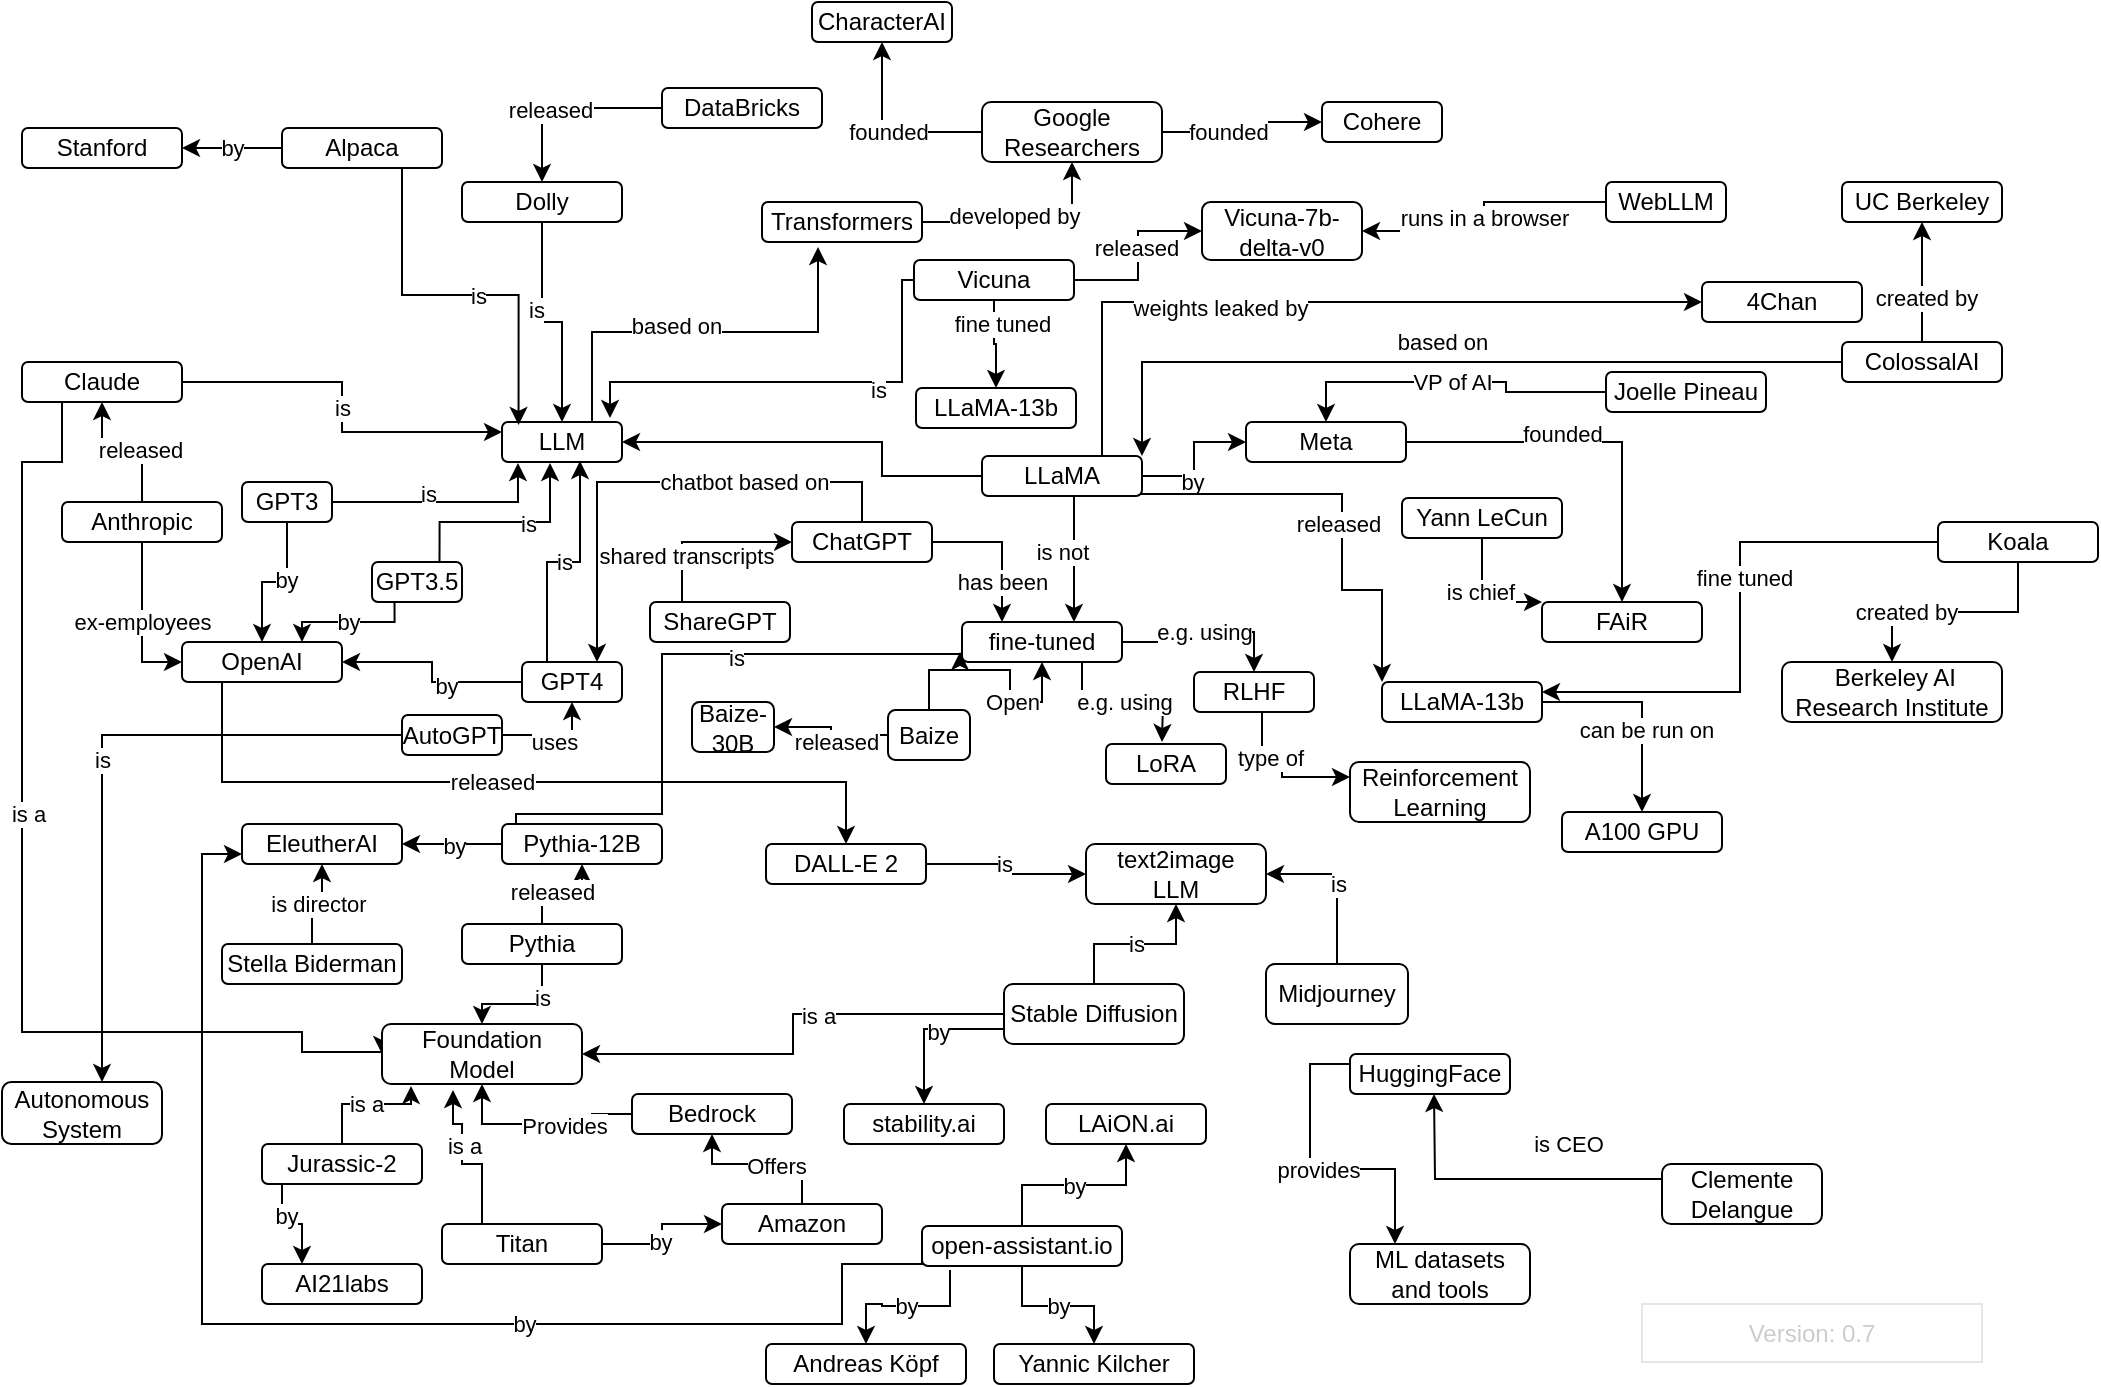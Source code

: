 <mxfile compressed="true" version="21.1.8" type="github"><diagram name="Page-1" id="zYdKh_WhomsrJ0pVKOLc"><mxGraphModel dx="1319" dy="1106" grid="1" gridSize="10" guides="1" tooltips="1" connect="1" arrows="1" fold="1" page="1" pageScale="1" pageWidth="850" pageHeight="1100" math="0" shadow="0"><root><mxCell id="0"/><mxCell id="1" parent="0"/><mxCell id="rc8IcvqTiUcz9mYL3Jec-9" value="" style="edgeStyle=orthogonalEdgeStyle;rounded=0;orthogonalLoop=1;jettySize=auto;html=1;entryX=0.133;entryY=1.025;entryDx=0;entryDy=0;entryPerimeter=0;" parent="1" source="rc8IcvqTiUcz9mYL3Jec-1" target="rc8IcvqTiUcz9mYL3Jec-7" edge="1"><mxGeometry relative="1" as="geometry"/></mxCell><mxCell id="Nf7-oAOZD7IBiFHSosRC-110" value="is" style="edgeLabel;html=1;align=center;verticalAlign=middle;resizable=0;points=[];" parent="rc8IcvqTiUcz9mYL3Jec-9" connectable="0" vertex="1"><mxGeometry x="-0.15" y="4" relative="1" as="geometry"><mxPoint as="offset"/></mxGeometry></mxCell><mxCell id="Nf7-oAOZD7IBiFHSosRC-9" value="" style="edgeStyle=orthogonalEdgeStyle;rounded=0;orthogonalLoop=1;jettySize=auto;html=1;" parent="1" source="rc8IcvqTiUcz9mYL3Jec-1" target="Nf7-oAOZD7IBiFHSosRC-8" edge="1"><mxGeometry relative="1" as="geometry"/></mxCell><mxCell id="Nf7-oAOZD7IBiFHSosRC-112" value="by" style="edgeLabel;html=1;align=center;verticalAlign=middle;resizable=0;points=[];" parent="Nf7-oAOZD7IBiFHSosRC-9" connectable="0" vertex="1"><mxGeometry x="-0.217" y="-1" relative="1" as="geometry"><mxPoint as="offset"/></mxGeometry></mxCell><mxCell id="rc8IcvqTiUcz9mYL3Jec-1" value="GPT3" style="rounded=1;whiteSpace=wrap;html=1;" parent="1" vertex="1"><mxGeometry x="140" y="310" width="45" height="20" as="geometry"/></mxCell><mxCell id="Nf7-oAOZD7IBiFHSosRC-76" style="edgeStyle=orthogonalEdgeStyle;rounded=0;orthogonalLoop=1;jettySize=auto;html=1;exitX=0.75;exitY=0;exitDx=0;exitDy=0;entryX=0.35;entryY=1.125;entryDx=0;entryDy=0;entryPerimeter=0;" parent="1" source="rc8IcvqTiUcz9mYL3Jec-7" target="Nf7-oAOZD7IBiFHSosRC-75" edge="1"><mxGeometry relative="1" as="geometry"/></mxCell><mxCell id="Nf7-oAOZD7IBiFHSosRC-104" value="based on" style="edgeLabel;html=1;align=center;verticalAlign=middle;resizable=0;points=[];" parent="Nf7-oAOZD7IBiFHSosRC-76" connectable="0" vertex="1"><mxGeometry x="-0.137" y="3" relative="1" as="geometry"><mxPoint as="offset"/></mxGeometry></mxCell><mxCell id="rc8IcvqTiUcz9mYL3Jec-7" value="LLM" style="rounded=1;whiteSpace=wrap;html=1;" parent="1" vertex="1"><mxGeometry x="270" y="280" width="60" height="20" as="geometry"/></mxCell><mxCell id="Nf7-oAOZD7IBiFHSosRC-61" value="" style="edgeStyle=orthogonalEdgeStyle;rounded=0;orthogonalLoop=1;jettySize=auto;html=1;" parent="1" source="rc8IcvqTiUcz9mYL3Jec-10" target="rc8IcvqTiUcz9mYL3Jec-7" edge="1"><mxGeometry relative="1" as="geometry"/></mxCell><mxCell id="Nf7-oAOZD7IBiFHSosRC-107" value="is" style="edgeLabel;html=1;align=center;verticalAlign=middle;resizable=0;points=[];" parent="Nf7-oAOZD7IBiFHSosRC-61" connectable="0" vertex="1"><mxGeometry x="-0.2" y="-3" relative="1" as="geometry"><mxPoint as="offset"/></mxGeometry></mxCell><mxCell id="rc8IcvqTiUcz9mYL3Jec-10" value="Dolly" style="rounded=1;whiteSpace=wrap;html=1;" parent="1" vertex="1"><mxGeometry x="250" y="160" width="80" height="20" as="geometry"/></mxCell><mxCell id="Nf7-oAOZD7IBiFHSosRC-60" value="" style="edgeStyle=orthogonalEdgeStyle;rounded=0;orthogonalLoop=1;jettySize=auto;html=1;" parent="1" source="rc8IcvqTiUcz9mYL3Jec-12" target="rc8IcvqTiUcz9mYL3Jec-10" edge="1"><mxGeometry relative="1" as="geometry"/></mxCell><mxCell id="Nf7-oAOZD7IBiFHSosRC-106" value="released" style="edgeLabel;html=1;align=center;verticalAlign=middle;resizable=0;points=[];" parent="Nf7-oAOZD7IBiFHSosRC-60" connectable="0" vertex="1"><mxGeometry x="0.15" y="1" relative="1" as="geometry"><mxPoint as="offset"/></mxGeometry></mxCell><mxCell id="rc8IcvqTiUcz9mYL3Jec-12" value="DataBricks" style="rounded=1;whiteSpace=wrap;html=1;" parent="1" vertex="1"><mxGeometry x="350" y="113" width="80" height="20" as="geometry"/></mxCell><mxCell id="Nf7-oAOZD7IBiFHSosRC-1" value="Stanford" style="rounded=1;whiteSpace=wrap;html=1;" parent="1" vertex="1"><mxGeometry x="30" y="133" width="80" height="20" as="geometry"/></mxCell><mxCell id="Nf7-oAOZD7IBiFHSosRC-69" style="edgeStyle=orthogonalEdgeStyle;rounded=0;orthogonalLoop=1;jettySize=auto;html=1;exitX=0.75;exitY=1;exitDx=0;exitDy=0;" parent="1" source="Nf7-oAOZD7IBiFHSosRC-8" target="Nf7-oAOZD7IBiFHSosRC-10" edge="1"><mxGeometry relative="1" as="geometry"><Array as="points"><mxPoint x="130" y="410"/><mxPoint x="130" y="460"/><mxPoint x="442" y="460"/></Array></mxGeometry></mxCell><mxCell id="Nf7-oAOZD7IBiFHSosRC-115" value="released" style="edgeLabel;html=1;align=center;verticalAlign=middle;resizable=0;points=[];" parent="Nf7-oAOZD7IBiFHSosRC-69" connectable="0" vertex="1"><mxGeometry x="0.04" relative="1" as="geometry"><mxPoint as="offset"/></mxGeometry></mxCell><mxCell id="Nf7-oAOZD7IBiFHSosRC-8" value="OpenAI" style="rounded=1;whiteSpace=wrap;html=1;" parent="1" vertex="1"><mxGeometry x="110" y="390" width="80" height="20" as="geometry"/></mxCell><mxCell id="Nf7-oAOZD7IBiFHSosRC-49" value="" style="edgeStyle=orthogonalEdgeStyle;rounded=0;orthogonalLoop=1;jettySize=auto;html=1;" parent="1" source="Nf7-oAOZD7IBiFHSosRC-10" target="Nf7-oAOZD7IBiFHSosRC-48" edge="1"><mxGeometry relative="1" as="geometry"/></mxCell><mxCell id="Nf7-oAOZD7IBiFHSosRC-116" value="is" style="edgeLabel;html=1;align=center;verticalAlign=middle;resizable=0;points=[];" parent="Nf7-oAOZD7IBiFHSosRC-49" connectable="0" vertex="1"><mxGeometry x="-0.082" relative="1" as="geometry"><mxPoint as="offset"/></mxGeometry></mxCell><mxCell id="Nf7-oAOZD7IBiFHSosRC-10" value="DALL-E 2" style="rounded=1;whiteSpace=wrap;html=1;" parent="1" vertex="1"><mxGeometry x="402" y="491" width="80" height="20" as="geometry"/></mxCell><mxCell id="Nf7-oAOZD7IBiFHSosRC-12" value="EleutherAI" style="rounded=1;whiteSpace=wrap;html=1;" parent="1" vertex="1"><mxGeometry x="140" y="481" width="80" height="20" as="geometry"/></mxCell><mxCell id="Nf7-oAOZD7IBiFHSosRC-14" value="is director" style="edgeStyle=orthogonalEdgeStyle;rounded=0;orthogonalLoop=1;jettySize=auto;html=1;" parent="1" source="Nf7-oAOZD7IBiFHSosRC-13" target="Nf7-oAOZD7IBiFHSosRC-12" edge="1"><mxGeometry relative="1" as="geometry"/></mxCell><mxCell id="Nf7-oAOZD7IBiFHSosRC-13" value="Stella Biderman" style="rounded=1;whiteSpace=wrap;html=1;" parent="1" vertex="1"><mxGeometry x="130" y="541" width="90" height="20" as="geometry"/></mxCell><mxCell id="Nf7-oAOZD7IBiFHSosRC-62" value="" style="edgeStyle=orthogonalEdgeStyle;rounded=0;orthogonalLoop=1;jettySize=auto;html=1;" parent="1" source="Nf7-oAOZD7IBiFHSosRC-16" target="Nf7-oAOZD7IBiFHSosRC-15" edge="1"><mxGeometry relative="1" as="geometry"/></mxCell><mxCell id="Nf7-oAOZD7IBiFHSosRC-114" value="created by" style="edgeLabel;html=1;align=center;verticalAlign=middle;resizable=0;points=[];" parent="Nf7-oAOZD7IBiFHSosRC-62" connectable="0" vertex="1"><mxGeometry x="0.435" relative="1" as="geometry"><mxPoint as="offset"/></mxGeometry></mxCell><mxCell id="Nf7-oAOZD7IBiFHSosRC-15" value="&amp;nbsp;Berkeley AI Research Institute" style="rounded=1;whiteSpace=wrap;html=1;" parent="1" vertex="1"><mxGeometry x="910" y="400" width="110" height="30" as="geometry"/></mxCell><mxCell id="Nf7-oAOZD7IBiFHSosRC-124" style="edgeStyle=orthogonalEdgeStyle;rounded=0;orthogonalLoop=1;jettySize=auto;html=1;entryX=1;entryY=0.25;entryDx=0;entryDy=0;" parent="1" source="Nf7-oAOZD7IBiFHSosRC-16" target="Nf7-oAOZD7IBiFHSosRC-44" edge="1"><mxGeometry relative="1" as="geometry"/></mxCell><mxCell id="Nf7-oAOZD7IBiFHSosRC-125" value="fine tuned" style="edgeLabel;html=1;align=center;verticalAlign=middle;resizable=0;points=[];" parent="Nf7-oAOZD7IBiFHSosRC-124" connectable="0" vertex="1"><mxGeometry x="-0.142" y="2" relative="1" as="geometry"><mxPoint as="offset"/></mxGeometry></mxCell><mxCell id="Nf7-oAOZD7IBiFHSosRC-16" value="Koala" style="rounded=1;whiteSpace=wrap;html=1;" parent="1" vertex="1"><mxGeometry x="988" y="330" width="80" height="20" as="geometry"/></mxCell><mxCell id="Nf7-oAOZD7IBiFHSosRC-68" value="" style="edgeStyle=orthogonalEdgeStyle;rounded=0;orthogonalLoop=1;jettySize=auto;html=1;" parent="1" source="Nf7-oAOZD7IBiFHSosRC-17" target="Nf7-oAOZD7IBiFHSosRC-8" edge="1"><mxGeometry relative="1" as="geometry"/></mxCell><mxCell id="Nf7-oAOZD7IBiFHSosRC-117" value="by" style="edgeLabel;html=1;align=center;verticalAlign=middle;resizable=0;points=[];" parent="Nf7-oAOZD7IBiFHSosRC-68" connectable="0" vertex="1"><mxGeometry x="-0.233" y="2" relative="1" as="geometry"><mxPoint as="offset"/></mxGeometry></mxCell><mxCell id="kC5YvyOTZEcegMEEfZhX-27" value="is" style="edgeStyle=orthogonalEdgeStyle;rounded=0;orthogonalLoop=1;jettySize=auto;html=1;exitX=0.25;exitY=0;exitDx=0;exitDy=0;entryX=0.65;entryY=0.975;entryDx=0;entryDy=0;entryPerimeter=0;" parent="1" source="Nf7-oAOZD7IBiFHSosRC-17" target="rc8IcvqTiUcz9mYL3Jec-7" edge="1"><mxGeometry relative="1" as="geometry"/></mxCell><mxCell id="Nf7-oAOZD7IBiFHSosRC-17" value="GPT4" style="rounded=1;whiteSpace=wrap;html=1;" parent="1" vertex="1"><mxGeometry x="280" y="400" width="50" height="20" as="geometry"/></mxCell><mxCell id="Nf7-oAOZD7IBiFHSosRC-126" value="based on" style="edgeStyle=orthogonalEdgeStyle;rounded=0;orthogonalLoop=1;jettySize=auto;html=1;entryX=1;entryY=0;entryDx=0;entryDy=0;" parent="1" source="Nf7-oAOZD7IBiFHSosRC-20" target="Nf7-oAOZD7IBiFHSosRC-24" edge="1"><mxGeometry x="0.008" y="-10" relative="1" as="geometry"><mxPoint as="offset"/></mxGeometry></mxCell><mxCell id="Nf7-oAOZD7IBiFHSosRC-20" value="ColossalAI" style="rounded=1;whiteSpace=wrap;html=1;" parent="1" vertex="1"><mxGeometry x="940" y="240" width="80" height="20" as="geometry"/></mxCell><mxCell id="Nf7-oAOZD7IBiFHSosRC-59" value="" style="edgeStyle=orthogonalEdgeStyle;rounded=0;orthogonalLoop=1;jettySize=auto;html=1;" parent="1" source="Nf7-oAOZD7IBiFHSosRC-20" target="Nf7-oAOZD7IBiFHSosRC-21" edge="1"><mxGeometry relative="1" as="geometry"/></mxCell><mxCell id="Nf7-oAOZD7IBiFHSosRC-113" value="created by" style="edgeLabel;html=1;align=center;verticalAlign=middle;resizable=0;points=[];" parent="Nf7-oAOZD7IBiFHSosRC-59" connectable="0" vertex="1"><mxGeometry x="-0.262" y="-2" relative="1" as="geometry"><mxPoint as="offset"/></mxGeometry></mxCell><mxCell id="Nf7-oAOZD7IBiFHSosRC-21" value="UC Berkeley" style="rounded=1;whiteSpace=wrap;html=1;" parent="1" vertex="1"><mxGeometry x="940" y="160" width="80" height="20" as="geometry"/></mxCell><mxCell id="Nf7-oAOZD7IBiFHSosRC-26" value="" style="edgeStyle=orthogonalEdgeStyle;rounded=0;orthogonalLoop=1;jettySize=auto;html=1;" parent="1" source="Nf7-oAOZD7IBiFHSosRC-24" target="Nf7-oAOZD7IBiFHSosRC-25" edge="1"><mxGeometry relative="1" as="geometry"/></mxCell><mxCell id="Nf7-oAOZD7IBiFHSosRC-127" value="by" style="edgeLabel;html=1;align=center;verticalAlign=middle;resizable=0;points=[];" parent="Nf7-oAOZD7IBiFHSosRC-26" connectable="0" vertex="1"><mxGeometry x="-0.29" y="-2" relative="1" as="geometry"><mxPoint y="1" as="offset"/></mxGeometry></mxCell><mxCell id="Nf7-oAOZD7IBiFHSosRC-39" value="" style="edgeStyle=orthogonalEdgeStyle;rounded=0;orthogonalLoop=1;jettySize=auto;html=1;" parent="1" edge="1"><mxGeometry relative="1" as="geometry"><Array as="points"><mxPoint x="556" y="360"/><mxPoint x="556" y="360"/></Array><mxPoint x="556" y="317" as="sourcePoint"/><mxPoint x="556" y="380" as="targetPoint"/></mxGeometry></mxCell><mxCell id="Nf7-oAOZD7IBiFHSosRC-129" value="is not" style="edgeLabel;html=1;align=center;verticalAlign=middle;resizable=0;points=[];" parent="Nf7-oAOZD7IBiFHSosRC-39" connectable="0" vertex="1"><mxGeometry x="-0.21" relative="1" as="geometry"><mxPoint x="-6" y="3" as="offset"/></mxGeometry></mxCell><mxCell id="Nf7-oAOZD7IBiFHSosRC-46" style="edgeStyle=orthogonalEdgeStyle;rounded=0;orthogonalLoop=1;jettySize=auto;html=1;exitX=0.925;exitY=0.95;exitDx=0;exitDy=0;entryX=0;entryY=0;entryDx=0;entryDy=0;exitPerimeter=0;" parent="1" source="Nf7-oAOZD7IBiFHSosRC-24" target="Nf7-oAOZD7IBiFHSosRC-44" edge="1"><mxGeometry relative="1" as="geometry"><Array as="points"><mxPoint x="690" y="316"/><mxPoint x="690" y="364"/><mxPoint x="710" y="364"/></Array></mxGeometry></mxCell><mxCell id="Nf7-oAOZD7IBiFHSosRC-155" value="released" style="edgeLabel;html=1;align=center;verticalAlign=middle;resizable=0;points=[];" parent="Nf7-oAOZD7IBiFHSosRC-46" connectable="0" vertex="1"><mxGeometry x="0.059" y="2" relative="1" as="geometry"><mxPoint x="-4" y="4" as="offset"/></mxGeometry></mxCell><mxCell id="Nf7-oAOZD7IBiFHSosRC-54" style="edgeStyle=orthogonalEdgeStyle;rounded=0;orthogonalLoop=1;jettySize=auto;html=1;exitX=0.75;exitY=0;exitDx=0;exitDy=0;entryX=0;entryY=0.5;entryDx=0;entryDy=0;" parent="1" source="Nf7-oAOZD7IBiFHSosRC-24" target="Nf7-oAOZD7IBiFHSosRC-53" edge="1"><mxGeometry relative="1" as="geometry"/></mxCell><mxCell id="Nf7-oAOZD7IBiFHSosRC-121" value="weights leaked by" style="edgeLabel;html=1;align=center;verticalAlign=middle;resizable=0;points=[];" parent="Nf7-oAOZD7IBiFHSosRC-54" connectable="0" vertex="1"><mxGeometry x="-0.28" y="-3" relative="1" as="geometry"><mxPoint as="offset"/></mxGeometry></mxCell><mxCell id="pncwD2yv2-toFsTXnSwA-3" style="edgeStyle=orthogonalEdgeStyle;rounded=0;orthogonalLoop=1;jettySize=auto;html=1;entryX=1;entryY=0.5;entryDx=0;entryDy=0;" parent="1" source="Nf7-oAOZD7IBiFHSosRC-24" target="rc8IcvqTiUcz9mYL3Jec-7" edge="1"><mxGeometry relative="1" as="geometry"><Array as="points"><mxPoint x="460" y="307"/><mxPoint x="460" y="290"/></Array></mxGeometry></mxCell><mxCell id="Nf7-oAOZD7IBiFHSosRC-24" value="LLaMA" style="rounded=1;whiteSpace=wrap;html=1;" parent="1" vertex="1"><mxGeometry x="510" y="297" width="80" height="20" as="geometry"/></mxCell><mxCell id="Nf7-oAOZD7IBiFHSosRC-28" value="VP of AI" style="edgeStyle=orthogonalEdgeStyle;rounded=0;orthogonalLoop=1;jettySize=auto;html=1;" parent="1" source="Nf7-oAOZD7IBiFHSosRC-27" target="Nf7-oAOZD7IBiFHSosRC-25" edge="1"><mxGeometry relative="1" as="geometry"/></mxCell><mxCell id="Nf7-oAOZD7IBiFHSosRC-41" value="" style="edgeStyle=orthogonalEdgeStyle;rounded=0;orthogonalLoop=1;jettySize=auto;html=1;" parent="1" source="Nf7-oAOZD7IBiFHSosRC-25" target="Nf7-oAOZD7IBiFHSosRC-40" edge="1"><mxGeometry relative="1" as="geometry"/></mxCell><mxCell id="Nf7-oAOZD7IBiFHSosRC-132" value="founded" style="edgeLabel;html=1;align=center;verticalAlign=middle;resizable=0;points=[];" parent="Nf7-oAOZD7IBiFHSosRC-41" connectable="0" vertex="1"><mxGeometry x="-0.194" y="3" relative="1" as="geometry"><mxPoint x="2" y="-1" as="offset"/></mxGeometry></mxCell><mxCell id="Nf7-oAOZD7IBiFHSosRC-25" value="Meta" style="rounded=1;whiteSpace=wrap;html=1;" parent="1" vertex="1"><mxGeometry x="642" y="280" width="80" height="20" as="geometry"/></mxCell><mxCell id="Nf7-oAOZD7IBiFHSosRC-27" value="Joelle Pineau" style="rounded=1;whiteSpace=wrap;html=1;" parent="1" vertex="1"><mxGeometry x="822" y="255" width="80" height="20" as="geometry"/></mxCell><mxCell id="Nf7-oAOZD7IBiFHSosRC-67" value="" style="edgeStyle=orthogonalEdgeStyle;rounded=0;orthogonalLoop=1;jettySize=auto;html=1;entryX=0.9;entryY=-0.1;entryDx=0;entryDy=0;entryPerimeter=0;" parent="1" source="Nf7-oAOZD7IBiFHSosRC-30" target="rc8IcvqTiUcz9mYL3Jec-7" edge="1"><mxGeometry relative="1" as="geometry"><Array as="points"><mxPoint x="470" y="209"/><mxPoint x="470" y="260"/><mxPoint x="324" y="260"/></Array></mxGeometry></mxCell><mxCell id="Nf7-oAOZD7IBiFHSosRC-109" value="is" style="edgeLabel;html=1;align=center;verticalAlign=middle;resizable=0;points=[];" parent="Nf7-oAOZD7IBiFHSosRC-67" connectable="0" vertex="1"><mxGeometry x="-0.375" y="4" relative="1" as="geometry"><mxPoint as="offset"/></mxGeometry></mxCell><mxCell id="pncwD2yv2-toFsTXnSwA-5" value="" style="edgeStyle=orthogonalEdgeStyle;rounded=0;orthogonalLoop=1;jettySize=auto;html=1;" parent="1" source="Nf7-oAOZD7IBiFHSosRC-30" target="pncwD2yv2-toFsTXnSwA-4" edge="1"><mxGeometry relative="1" as="geometry"/></mxCell><mxCell id="pncwD2yv2-toFsTXnSwA-6" value="fine tuned" style="edgeLabel;html=1;align=center;verticalAlign=middle;resizable=0;points=[];" parent="pncwD2yv2-toFsTXnSwA-5" vertex="1" connectable="0"><mxGeometry x="-0.467" y="4" relative="1" as="geometry"><mxPoint as="offset"/></mxGeometry></mxCell><mxCell id="Nf7-oAOZD7IBiFHSosRC-30" value="Vicuna" style="rounded=1;whiteSpace=wrap;html=1;" parent="1" vertex="1"><mxGeometry x="476" y="199" width="80" height="20" as="geometry"/></mxCell><mxCell id="kC5YvyOTZEcegMEEfZhX-26" value="e.g. using" style="edgeStyle=orthogonalEdgeStyle;rounded=0;orthogonalLoop=1;jettySize=auto;html=1;entryX=0.5;entryY=0;entryDx=0;entryDy=0;" parent="1" source="Nf7-oAOZD7IBiFHSosRC-38" target="kC5YvyOTZEcegMEEfZhX-8" edge="1"><mxGeometry relative="1" as="geometry"/></mxCell><mxCell id="pncwD2yv2-toFsTXnSwA-40" value="e.g. using" style="edgeStyle=orthogonalEdgeStyle;rounded=0;orthogonalLoop=1;jettySize=auto;html=1;exitX=0.75;exitY=1;exitDx=0;exitDy=0;" parent="1" source="Nf7-oAOZD7IBiFHSosRC-38" edge="1"><mxGeometry relative="1" as="geometry"><mxPoint x="600" y="440" as="targetPoint"/></mxGeometry></mxCell><mxCell id="Nf7-oAOZD7IBiFHSosRC-38" value="fine-tuned" style="rounded=1;whiteSpace=wrap;html=1;" parent="1" vertex="1"><mxGeometry x="500" y="380" width="80" height="20" as="geometry"/></mxCell><mxCell id="Nf7-oAOZD7IBiFHSosRC-43" value="" style="edgeStyle=orthogonalEdgeStyle;rounded=0;orthogonalLoop=1;jettySize=auto;html=1;" parent="1" source="Nf7-oAOZD7IBiFHSosRC-42" target="Nf7-oAOZD7IBiFHSosRC-40" edge="1"><mxGeometry relative="1" as="geometry"><Array as="points"><mxPoint x="760" y="370"/></Array></mxGeometry></mxCell><mxCell id="Nf7-oAOZD7IBiFHSosRC-130" value="is chief" style="edgeLabel;html=1;align=center;verticalAlign=middle;resizable=0;points=[];" parent="Nf7-oAOZD7IBiFHSosRC-43" connectable="0" vertex="1"><mxGeometry x="-0.146" y="-1" relative="1" as="geometry"><mxPoint as="offset"/></mxGeometry></mxCell><mxCell id="Nf7-oAOZD7IBiFHSosRC-40" value="FAiR" style="rounded=1;whiteSpace=wrap;html=1;" parent="1" vertex="1"><mxGeometry x="790" y="370" width="80" height="20" as="geometry"/></mxCell><mxCell id="Nf7-oAOZD7IBiFHSosRC-42" value="Yann LeCun" style="rounded=1;whiteSpace=wrap;html=1;" parent="1" vertex="1"><mxGeometry x="720" y="318" width="80" height="20" as="geometry"/></mxCell><mxCell id="Nf7-oAOZD7IBiFHSosRC-118" style="edgeStyle=orthogonalEdgeStyle;rounded=0;orthogonalLoop=1;jettySize=auto;html=1;" parent="1" source="Nf7-oAOZD7IBiFHSosRC-44" target="Nf7-oAOZD7IBiFHSosRC-47" edge="1"><mxGeometry relative="1" as="geometry"/></mxCell><mxCell id="Nf7-oAOZD7IBiFHSosRC-119" value="can be run on" style="edgeLabel;html=1;align=center;verticalAlign=middle;resizable=0;points=[];" parent="Nf7-oAOZD7IBiFHSosRC-118" connectable="0" vertex="1"><mxGeometry x="0.222" y="2" relative="1" as="geometry"><mxPoint as="offset"/></mxGeometry></mxCell><mxCell id="Nf7-oAOZD7IBiFHSosRC-44" value="LLaMA-13b" style="rounded=1;whiteSpace=wrap;html=1;" parent="1" vertex="1"><mxGeometry x="710" y="410" width="80" height="20" as="geometry"/></mxCell><mxCell id="Nf7-oAOZD7IBiFHSosRC-47" value="A100 GPU" style="rounded=1;whiteSpace=wrap;html=1;" parent="1" vertex="1"><mxGeometry x="800" y="475" width="80" height="20" as="geometry"/></mxCell><mxCell id="Nf7-oAOZD7IBiFHSosRC-52" value="is" style="edgeStyle=orthogonalEdgeStyle;rounded=0;orthogonalLoop=1;jettySize=auto;html=1;" parent="1" source="Nf7-oAOZD7IBiFHSosRC-51" target="Nf7-oAOZD7IBiFHSosRC-48" edge="1"><mxGeometry relative="1" as="geometry"/></mxCell><mxCell id="Nf7-oAOZD7IBiFHSosRC-48" value="text2image&lt;br&gt;LLM" style="rounded=1;whiteSpace=wrap;html=1;" parent="1" vertex="1"><mxGeometry x="562" y="491" width="90" height="30" as="geometry"/></mxCell><mxCell id="VnbCQmwnc8fAFKmrNmWd-25" style="edgeStyle=orthogonalEdgeStyle;rounded=0;orthogonalLoop=1;jettySize=auto;html=1;entryX=1;entryY=0.5;entryDx=0;entryDy=0;" parent="1" source="Nf7-oAOZD7IBiFHSosRC-51" target="VnbCQmwnc8fAFKmrNmWd-8" edge="1"><mxGeometry relative="1" as="geometry"/></mxCell><mxCell id="VnbCQmwnc8fAFKmrNmWd-26" value="is a" style="edgeLabel;html=1;align=center;verticalAlign=middle;resizable=0;points=[];" parent="VnbCQmwnc8fAFKmrNmWd-25" vertex="1" connectable="0"><mxGeometry x="-0.191" y="1" relative="1" as="geometry"><mxPoint as="offset"/></mxGeometry></mxCell><mxCell id="Nf7-oAOZD7IBiFHSosRC-51" value="Stable Diffusion" style="rounded=1;whiteSpace=wrap;html=1;" parent="1" vertex="1"><mxGeometry x="521" y="561" width="90" height="30" as="geometry"/></mxCell><mxCell id="Nf7-oAOZD7IBiFHSosRC-53" value="4Chan" style="rounded=1;whiteSpace=wrap;html=1;" parent="1" vertex="1"><mxGeometry x="870" y="210" width="80" height="20" as="geometry"/></mxCell><mxCell id="Nf7-oAOZD7IBiFHSosRC-73" value="by" style="edgeStyle=orthogonalEdgeStyle;rounded=0;orthogonalLoop=1;jettySize=auto;html=1;" parent="1" source="Nf7-oAOZD7IBiFHSosRC-71" target="Nf7-oAOZD7IBiFHSosRC-1" edge="1"><mxGeometry relative="1" as="geometry"/></mxCell><mxCell id="Nf7-oAOZD7IBiFHSosRC-74" style="edgeStyle=orthogonalEdgeStyle;rounded=0;orthogonalLoop=1;jettySize=auto;html=1;exitX=0.75;exitY=1;exitDx=0;exitDy=0;entryX=0.138;entryY=0.075;entryDx=0;entryDy=0;entryPerimeter=0;" parent="1" source="Nf7-oAOZD7IBiFHSosRC-71" target="rc8IcvqTiUcz9mYL3Jec-7" edge="1"><mxGeometry relative="1" as="geometry"/></mxCell><mxCell id="Nf7-oAOZD7IBiFHSosRC-108" value="is" style="edgeLabel;html=1;align=center;verticalAlign=middle;resizable=0;points=[];" parent="Nf7-oAOZD7IBiFHSosRC-74" connectable="0" vertex="1"><mxGeometry x="0.068" y="1" relative="1" as="geometry"><mxPoint x="1" y="1" as="offset"/></mxGeometry></mxCell><mxCell id="Nf7-oAOZD7IBiFHSosRC-71" value="Alpaca" style="rounded=1;whiteSpace=wrap;html=1;" parent="1" vertex="1"><mxGeometry x="160" y="133" width="80" height="20" as="geometry"/></mxCell><mxCell id="Nf7-oAOZD7IBiFHSosRC-78" style="edgeStyle=orthogonalEdgeStyle;rounded=0;orthogonalLoop=1;jettySize=auto;html=1;" parent="1" source="Nf7-oAOZD7IBiFHSosRC-75" target="Nf7-oAOZD7IBiFHSosRC-77" edge="1"><mxGeometry relative="1" as="geometry"/></mxCell><mxCell id="Nf7-oAOZD7IBiFHSosRC-105" value="developed by" style="edgeLabel;html=1;align=center;verticalAlign=middle;resizable=0;points=[];" parent="Nf7-oAOZD7IBiFHSosRC-78" connectable="0" vertex="1"><mxGeometry x="-0.137" y="3" relative="1" as="geometry"><mxPoint as="offset"/></mxGeometry></mxCell><mxCell id="Nf7-oAOZD7IBiFHSosRC-75" value="Transformers" style="rounded=1;whiteSpace=wrap;html=1;" parent="1" vertex="1"><mxGeometry x="400" y="170" width="80" height="20" as="geometry"/></mxCell><mxCell id="Nf7-oAOZD7IBiFHSosRC-80" value="" style="edgeStyle=orthogonalEdgeStyle;rounded=0;orthogonalLoop=1;jettySize=auto;html=1;" parent="1" source="Nf7-oAOZD7IBiFHSosRC-77" target="Nf7-oAOZD7IBiFHSosRC-79" edge="1"><mxGeometry relative="1" as="geometry"/></mxCell><mxCell id="Nf7-oAOZD7IBiFHSosRC-103" value="founded" style="edgeLabel;html=1;align=center;verticalAlign=middle;resizable=0;points=[];" parent="Nf7-oAOZD7IBiFHSosRC-80" connectable="0" vertex="1"><mxGeometry x="-0.224" relative="1" as="geometry"><mxPoint as="offset"/></mxGeometry></mxCell><mxCell id="Nf7-oAOZD7IBiFHSosRC-82" value="founded" style="edgeStyle=orthogonalEdgeStyle;rounded=0;orthogonalLoop=1;jettySize=auto;html=1;" parent="1" source="Nf7-oAOZD7IBiFHSosRC-77" target="Nf7-oAOZD7IBiFHSosRC-81" edge="1"><mxGeometry relative="1" as="geometry"/></mxCell><mxCell id="Nf7-oAOZD7IBiFHSosRC-77" value="Google&lt;br&gt;Researchers" style="rounded=1;whiteSpace=wrap;html=1;" parent="1" vertex="1"><mxGeometry x="510" y="120" width="90" height="30" as="geometry"/></mxCell><mxCell id="Nf7-oAOZD7IBiFHSosRC-79" value="Cohere" style="rounded=1;whiteSpace=wrap;html=1;" parent="1" vertex="1"><mxGeometry x="680" y="120" width="60" height="20" as="geometry"/></mxCell><mxCell id="Nf7-oAOZD7IBiFHSosRC-81" value="CharacterAI" style="rounded=1;whiteSpace=wrap;html=1;" parent="1" vertex="1"><mxGeometry x="425" y="70" width="70" height="20" as="geometry"/></mxCell><mxCell id="Nf7-oAOZD7IBiFHSosRC-138" value="provides" style="edgeStyle=orthogonalEdgeStyle;rounded=0;orthogonalLoop=1;jettySize=auto;html=1;exitX=0;exitY=0.25;exitDx=0;exitDy=0;entryX=0.25;entryY=0;entryDx=0;entryDy=0;" parent="1" source="Nf7-oAOZD7IBiFHSosRC-83" target="Nf7-oAOZD7IBiFHSosRC-133" edge="1"><mxGeometry relative="1" as="geometry"><mxPoint x="831" y="767" as="targetPoint"/></mxGeometry></mxCell><mxCell id="Nf7-oAOZD7IBiFHSosRC-83" value="HuggingFace" style="rounded=1;whiteSpace=wrap;html=1;" parent="1" vertex="1"><mxGeometry x="694" y="596" width="80" height="20" as="geometry"/></mxCell><mxCell id="Nf7-oAOZD7IBiFHSosRC-86" style="edgeStyle=orthogonalEdgeStyle;rounded=0;orthogonalLoop=1;jettySize=auto;html=1;entryX=0.25;entryY=1;entryDx=0;entryDy=0;exitX=0;exitY=0.25;exitDx=0;exitDy=0;" parent="1" source="Nf7-oAOZD7IBiFHSosRC-84" edge="1"><mxGeometry relative="1" as="geometry"><mxPoint x="733" y="692" as="sourcePoint"/><mxPoint x="736" y="616" as="targetPoint"/></mxGeometry></mxCell><mxCell id="Nf7-oAOZD7IBiFHSosRC-100" value="is CEO" style="edgeLabel;html=1;align=center;verticalAlign=middle;resizable=0;points=[];" parent="Nf7-oAOZD7IBiFHSosRC-86" connectable="0" vertex="1"><mxGeometry x="-0.2" y="1" relative="1" as="geometry"><mxPoint x="15" y="-19" as="offset"/></mxGeometry></mxCell><mxCell id="Nf7-oAOZD7IBiFHSosRC-84" value="Clemente&lt;br&gt;Delangue" style="rounded=1;whiteSpace=wrap;html=1;" parent="1" vertex="1"><mxGeometry x="850" y="651" width="80" height="30" as="geometry"/></mxCell><mxCell id="pncwD2yv2-toFsTXnSwA-20" value="by" style="edgeStyle=orthogonalEdgeStyle;rounded=0;orthogonalLoop=1;jettySize=auto;html=1;" parent="1" source="pncwD2yv2-toFsTXnSwA-19" target="Nf7-oAOZD7IBiFHSosRC-87" edge="1"><mxGeometry relative="1" as="geometry"/></mxCell><mxCell id="Nf7-oAOZD7IBiFHSosRC-87" value="LAiON.ai" style="rounded=1;whiteSpace=wrap;html=1;" parent="1" vertex="1"><mxGeometry x="542" y="621" width="80" height="20" as="geometry"/></mxCell><mxCell id="Nf7-oAOZD7IBiFHSosRC-133" value="ML datasets and tools" style="rounded=1;whiteSpace=wrap;html=1;" parent="1" vertex="1"><mxGeometry x="694" y="691" width="90" height="30" as="geometry"/></mxCell><mxCell id="Nf7-oAOZD7IBiFHSosRC-149" value="" style="edgeStyle=orthogonalEdgeStyle;rounded=0;orthogonalLoop=1;jettySize=auto;html=1;" parent="1" source="Nf7-oAOZD7IBiFHSosRC-145" target="Nf7-oAOZD7IBiFHSosRC-148" edge="1"><mxGeometry relative="1" as="geometry"/></mxCell><mxCell id="Nf7-oAOZD7IBiFHSosRC-150" value="released" style="edgeLabel;html=1;align=center;verticalAlign=middle;resizable=0;points=[];" parent="Nf7-oAOZD7IBiFHSosRC-149" connectable="0" vertex="1"><mxGeometry x="-0.237" y="-1" relative="1" as="geometry"><mxPoint as="offset"/></mxGeometry></mxCell><mxCell id="Nf7-oAOZD7IBiFHSosRC-154" value="ex-employees" style="edgeStyle=orthogonalEdgeStyle;rounded=0;orthogonalLoop=1;jettySize=auto;html=1;entryX=0;entryY=0.5;entryDx=0;entryDy=0;exitX=0.5;exitY=1;exitDx=0;exitDy=0;" parent="1" source="Nf7-oAOZD7IBiFHSosRC-145" target="Nf7-oAOZD7IBiFHSosRC-8" edge="1"><mxGeometry relative="1" as="geometry"><Array as="points"><mxPoint x="90" y="400"/></Array></mxGeometry></mxCell><mxCell id="Nf7-oAOZD7IBiFHSosRC-145" value="Anthropic" style="rounded=1;whiteSpace=wrap;html=1;" parent="1" vertex="1"><mxGeometry x="50" y="320" width="80" height="20" as="geometry"/></mxCell><mxCell id="Nf7-oAOZD7IBiFHSosRC-151" value="is" style="edgeStyle=orthogonalEdgeStyle;rounded=0;orthogonalLoop=1;jettySize=auto;html=1;entryX=0;entryY=0.25;entryDx=0;entryDy=0;" parent="1" source="Nf7-oAOZD7IBiFHSosRC-148" target="rc8IcvqTiUcz9mYL3Jec-7" edge="1"><mxGeometry relative="1" as="geometry"/></mxCell><mxCell id="VnbCQmwnc8fAFKmrNmWd-22" style="edgeStyle=orthogonalEdgeStyle;rounded=0;orthogonalLoop=1;jettySize=auto;html=1;exitX=0.25;exitY=1;exitDx=0;exitDy=0;entryX=0;entryY=0.5;entryDx=0;entryDy=0;" parent="1" source="Nf7-oAOZD7IBiFHSosRC-148" target="VnbCQmwnc8fAFKmrNmWd-8" edge="1"><mxGeometry relative="1" as="geometry"><Array as="points"><mxPoint x="50" y="300"/><mxPoint x="30" y="300"/><mxPoint x="30" y="585"/><mxPoint x="170" y="585"/><mxPoint x="170" y="595"/></Array></mxGeometry></mxCell><mxCell id="VnbCQmwnc8fAFKmrNmWd-23" value="is a" style="edgeLabel;html=1;align=center;verticalAlign=middle;resizable=0;points=[];" parent="VnbCQmwnc8fAFKmrNmWd-22" vertex="1" connectable="0"><mxGeometry x="-0.141" y="3" relative="1" as="geometry"><mxPoint as="offset"/></mxGeometry></mxCell><mxCell id="Nf7-oAOZD7IBiFHSosRC-148" value="Claude" style="rounded=1;whiteSpace=wrap;html=1;" parent="1" vertex="1"><mxGeometry x="30" y="250" width="80" height="20" as="geometry"/></mxCell><mxCell id="1h3RwcM3t6Gh3h66ZXi_-2" value="is" style="edgeStyle=orthogonalEdgeStyle;rounded=0;orthogonalLoop=1;jettySize=auto;html=1;entryX=1;entryY=0.5;entryDx=0;entryDy=0;" parent="1" source="1h3RwcM3t6Gh3h66ZXi_-1" target="Nf7-oAOZD7IBiFHSosRC-48" edge="1"><mxGeometry relative="1" as="geometry"/></mxCell><mxCell id="1h3RwcM3t6Gh3h66ZXi_-1" value="Midjourney" style="rounded=1;whiteSpace=wrap;html=1;" parent="1" vertex="1"><mxGeometry x="652" y="551" width="71" height="30" as="geometry"/></mxCell><mxCell id="kC5YvyOTZEcegMEEfZhX-3" style="edgeStyle=orthogonalEdgeStyle;rounded=0;orthogonalLoop=1;jettySize=auto;html=1;exitX=0.75;exitY=0;exitDx=0;exitDy=0;entryX=0.4;entryY=1.025;entryDx=0;entryDy=0;entryPerimeter=0;" parent="1" source="kC5YvyOTZEcegMEEfZhX-1" target="rc8IcvqTiUcz9mYL3Jec-7" edge="1"><mxGeometry relative="1" as="geometry"><Array as="points"><mxPoint x="239" y="330"/><mxPoint x="294" y="330"/></Array></mxGeometry></mxCell><mxCell id="kC5YvyOTZEcegMEEfZhX-28" value="is" style="edgeLabel;html=1;align=center;verticalAlign=middle;resizable=0;points=[];" parent="kC5YvyOTZEcegMEEfZhX-3" vertex="1" connectable="0"><mxGeometry x="0.226" relative="1" as="geometry"><mxPoint y="1" as="offset"/></mxGeometry></mxCell><mxCell id="kC5YvyOTZEcegMEEfZhX-4" value="by" style="edgeStyle=orthogonalEdgeStyle;rounded=0;orthogonalLoop=1;jettySize=auto;html=1;exitX=0.25;exitY=1;exitDx=0;exitDy=0;entryX=0.75;entryY=0;entryDx=0;entryDy=0;" parent="1" source="kC5YvyOTZEcegMEEfZhX-1" target="Nf7-oAOZD7IBiFHSosRC-8" edge="1"><mxGeometry relative="1" as="geometry"><Array as="points"><mxPoint x="216" y="380"/><mxPoint x="170" y="380"/></Array></mxGeometry></mxCell><mxCell id="kC5YvyOTZEcegMEEfZhX-1" value="GPT3.5" style="rounded=1;whiteSpace=wrap;html=1;" parent="1" vertex="1"><mxGeometry x="205" y="350" width="45" height="20" as="geometry"/></mxCell><mxCell id="kC5YvyOTZEcegMEEfZhX-6" value="chatbot based on" style="edgeStyle=orthogonalEdgeStyle;rounded=0;orthogonalLoop=1;jettySize=auto;html=1;entryX=0.75;entryY=0;entryDx=0;entryDy=0;exitX=0.5;exitY=0;exitDx=0;exitDy=0;" parent="1" source="kC5YvyOTZEcegMEEfZhX-5" target="Nf7-oAOZD7IBiFHSosRC-17" edge="1"><mxGeometry x="-0.347" relative="1" as="geometry"><mxPoint as="offset"/><mxPoint x="415" y="320" as="sourcePoint"/><mxPoint x="317.5" y="380" as="targetPoint"/></mxGeometry></mxCell><mxCell id="kC5YvyOTZEcegMEEfZhX-25" value="has been" style="edgeStyle=orthogonalEdgeStyle;rounded=0;orthogonalLoop=1;jettySize=auto;html=1;entryX=0.25;entryY=0;entryDx=0;entryDy=0;" parent="1" source="kC5YvyOTZEcegMEEfZhX-5" target="Nf7-oAOZD7IBiFHSosRC-38" edge="1"><mxGeometry x="0.467" relative="1" as="geometry"><mxPoint as="offset"/></mxGeometry></mxCell><mxCell id="pncwD2yv2-toFsTXnSwA-17" style="edgeStyle=orthogonalEdgeStyle;rounded=0;orthogonalLoop=1;jettySize=auto;html=1;" parent="1" source="pncwD2yv2-toFsTXnSwA-15" target="kC5YvyOTZEcegMEEfZhX-5" edge="1"><mxGeometry relative="1" as="geometry"><Array as="points"><mxPoint x="360" y="340"/></Array></mxGeometry></mxCell><mxCell id="pncwD2yv2-toFsTXnSwA-18" value="shared transcripts" style="edgeLabel;html=1;align=center;verticalAlign=middle;resizable=0;points=[];" parent="pncwD2yv2-toFsTXnSwA-17" vertex="1" connectable="0"><mxGeometry x="-0.423" y="-2" relative="1" as="geometry"><mxPoint y="1" as="offset"/></mxGeometry></mxCell><mxCell id="kC5YvyOTZEcegMEEfZhX-5" value="ChatGPT" style="rounded=1;whiteSpace=wrap;html=1;" parent="1" vertex="1"><mxGeometry x="415" y="330" width="70" height="20" as="geometry"/></mxCell><mxCell id="kC5YvyOTZEcegMEEfZhX-23" style="edgeStyle=orthogonalEdgeStyle;rounded=0;orthogonalLoop=1;jettySize=auto;html=1;entryX=0;entryY=0.25;entryDx=0;entryDy=0;" parent="1" source="kC5YvyOTZEcegMEEfZhX-8" target="kC5YvyOTZEcegMEEfZhX-20" edge="1"><mxGeometry relative="1" as="geometry"><Array as="points"><mxPoint x="650" y="450"/><mxPoint x="660" y="450"/><mxPoint x="660" y="458"/></Array></mxGeometry></mxCell><mxCell id="kC5YvyOTZEcegMEEfZhX-24" value="type of" style="edgeLabel;html=1;align=center;verticalAlign=middle;resizable=0;points=[];" parent="kC5YvyOTZEcegMEEfZhX-23" vertex="1" connectable="0"><mxGeometry x="-0.248" y="3" relative="1" as="geometry"><mxPoint y="1" as="offset"/></mxGeometry></mxCell><mxCell id="kC5YvyOTZEcegMEEfZhX-8" value="RLHF" style="rounded=1;whiteSpace=wrap;html=1;" parent="1" vertex="1"><mxGeometry x="616" y="405" width="60" height="20" as="geometry"/></mxCell><mxCell id="kC5YvyOTZEcegMEEfZhX-20" value="Reinforcement&lt;br&gt;Learning" style="rounded=1;whiteSpace=wrap;html=1;" parent="1" vertex="1"><mxGeometry x="694" y="450" width="90" height="30" as="geometry"/></mxCell><mxCell id="VnbCQmwnc8fAFKmrNmWd-5" value="" style="edgeStyle=orthogonalEdgeStyle;rounded=0;orthogonalLoop=1;jettySize=auto;html=1;" parent="1" source="VnbCQmwnc8fAFKmrNmWd-2" target="VnbCQmwnc8fAFKmrNmWd-4" edge="1"><mxGeometry relative="1" as="geometry"/></mxCell><mxCell id="VnbCQmwnc8fAFKmrNmWd-6" value="Offers" style="edgeLabel;html=1;align=center;verticalAlign=middle;resizable=0;points=[];" parent="VnbCQmwnc8fAFKmrNmWd-5" vertex="1" connectable="0"><mxGeometry x="-0.175" y="1" relative="1" as="geometry"><mxPoint as="offset"/></mxGeometry></mxCell><mxCell id="VnbCQmwnc8fAFKmrNmWd-2" value="Amazon" style="rounded=1;whiteSpace=wrap;html=1;" parent="1" vertex="1"><mxGeometry x="380" y="671" width="80" height="20" as="geometry"/></mxCell><mxCell id="VnbCQmwnc8fAFKmrNmWd-9" value="" style="edgeStyle=orthogonalEdgeStyle;rounded=0;orthogonalLoop=1;jettySize=auto;html=1;" parent="1" source="VnbCQmwnc8fAFKmrNmWd-4" target="VnbCQmwnc8fAFKmrNmWd-8" edge="1"><mxGeometry relative="1" as="geometry"/></mxCell><mxCell id="VnbCQmwnc8fAFKmrNmWd-10" value="Provides" style="edgeLabel;html=1;align=center;verticalAlign=middle;resizable=0;points=[];" parent="VnbCQmwnc8fAFKmrNmWd-9" vertex="1" connectable="0"><mxGeometry x="-0.211" y="1" relative="1" as="geometry"><mxPoint as="offset"/></mxGeometry></mxCell><mxCell id="VnbCQmwnc8fAFKmrNmWd-4" value="Bedrock" style="rounded=1;whiteSpace=wrap;html=1;" parent="1" vertex="1"><mxGeometry x="335" y="616" width="80" height="20" as="geometry"/></mxCell><mxCell id="VnbCQmwnc8fAFKmrNmWd-13" value="is a" style="edgeStyle=orthogonalEdgeStyle;rounded=0;orthogonalLoop=1;jettySize=auto;html=1;entryX=0.145;entryY=1.033;entryDx=0;entryDy=0;entryPerimeter=0;" parent="1" source="VnbCQmwnc8fAFKmrNmWd-12" target="VnbCQmwnc8fAFKmrNmWd-8" edge="1"><mxGeometry relative="1" as="geometry"/></mxCell><mxCell id="VnbCQmwnc8fAFKmrNmWd-8" value="Foundation&lt;br&gt;Model" style="rounded=1;whiteSpace=wrap;html=1;" parent="1" vertex="1"><mxGeometry x="210" y="581" width="100" height="30" as="geometry"/></mxCell><mxCell id="VnbCQmwnc8fAFKmrNmWd-12" value="Jurassic-2" style="rounded=1;whiteSpace=wrap;html=1;" parent="1" vertex="1"><mxGeometry x="150" y="641" width="80" height="20" as="geometry"/></mxCell><mxCell id="VnbCQmwnc8fAFKmrNmWd-16" value="" style="edgeStyle=orthogonalEdgeStyle;rounded=0;orthogonalLoop=1;jettySize=auto;html=1;exitX=0.25;exitY=1;exitDx=0;exitDy=0;" parent="1" source="VnbCQmwnc8fAFKmrNmWd-12" target="VnbCQmwnc8fAFKmrNmWd-14" edge="1"><mxGeometry relative="1" as="geometry"><mxPoint x="230" y="766" as="sourcePoint"/><Array as="points"><mxPoint x="160" y="681"/><mxPoint x="170" y="681"/></Array></mxGeometry></mxCell><mxCell id="VnbCQmwnc8fAFKmrNmWd-17" value="by" style="edgeLabel;html=1;align=center;verticalAlign=middle;resizable=0;points=[];" parent="VnbCQmwnc8fAFKmrNmWd-16" vertex="1" connectable="0"><mxGeometry x="0.047" y="-2" relative="1" as="geometry"><mxPoint y="-6" as="offset"/></mxGeometry></mxCell><mxCell id="VnbCQmwnc8fAFKmrNmWd-14" value="AI21labs" style="rounded=1;whiteSpace=wrap;html=1;" parent="1" vertex="1"><mxGeometry x="150" y="701" width="80" height="20" as="geometry"/></mxCell><mxCell id="VnbCQmwnc8fAFKmrNmWd-28" style="edgeStyle=orthogonalEdgeStyle;rounded=0;orthogonalLoop=1;jettySize=auto;html=1;exitX=0;exitY=0.75;exitDx=0;exitDy=0;" parent="1" source="Nf7-oAOZD7IBiFHSosRC-51" target="VnbCQmwnc8fAFKmrNmWd-27" edge="1"><mxGeometry relative="1" as="geometry"/></mxCell><mxCell id="VnbCQmwnc8fAFKmrNmWd-29" value="by" style="edgeLabel;html=1;align=center;verticalAlign=middle;resizable=0;points=[];" parent="VnbCQmwnc8fAFKmrNmWd-28" vertex="1" connectable="0"><mxGeometry x="-0.136" y="1" relative="1" as="geometry"><mxPoint as="offset"/></mxGeometry></mxCell><mxCell id="VnbCQmwnc8fAFKmrNmWd-27" value="stability.ai" style="rounded=1;whiteSpace=wrap;html=1;" parent="1" vertex="1"><mxGeometry x="441" y="621" width="80" height="20" as="geometry"/></mxCell><mxCell id="VnbCQmwnc8fAFKmrNmWd-33" style="edgeStyle=orthogonalEdgeStyle;rounded=0;orthogonalLoop=1;jettySize=auto;html=1;exitX=0.25;exitY=0;exitDx=0;exitDy=0;entryX=0.355;entryY=1.1;entryDx=0;entryDy=0;entryPerimeter=0;" parent="1" source="VnbCQmwnc8fAFKmrNmWd-30" target="VnbCQmwnc8fAFKmrNmWd-8" edge="1"><mxGeometry relative="1" as="geometry"><Array as="points"><mxPoint x="250" y="651"/><mxPoint x="250" y="631"/><mxPoint x="246" y="631"/></Array></mxGeometry></mxCell><mxCell id="VnbCQmwnc8fAFKmrNmWd-34" value="is a" style="edgeLabel;html=1;align=center;verticalAlign=middle;resizable=0;points=[];" parent="VnbCQmwnc8fAFKmrNmWd-33" vertex="1" connectable="0"><mxGeometry x="0.203" relative="1" as="geometry"><mxPoint x="1" as="offset"/></mxGeometry></mxCell><mxCell id="VnbCQmwnc8fAFKmrNmWd-35" value="" style="edgeStyle=orthogonalEdgeStyle;rounded=0;orthogonalLoop=1;jettySize=auto;html=1;" parent="1" source="VnbCQmwnc8fAFKmrNmWd-30" target="VnbCQmwnc8fAFKmrNmWd-2" edge="1"><mxGeometry relative="1" as="geometry"/></mxCell><mxCell id="VnbCQmwnc8fAFKmrNmWd-36" value="by" style="edgeLabel;html=1;align=center;verticalAlign=middle;resizable=0;points=[];" parent="VnbCQmwnc8fAFKmrNmWd-35" vertex="1" connectable="0"><mxGeometry x="-0.186" y="1" relative="1" as="geometry"><mxPoint as="offset"/></mxGeometry></mxCell><mxCell id="VnbCQmwnc8fAFKmrNmWd-30" value="Titan" style="rounded=1;whiteSpace=wrap;html=1;" parent="1" vertex="1"><mxGeometry x="240" y="681" width="80" height="20" as="geometry"/></mxCell><mxCell id="pncwD2yv2-toFsTXnSwA-4" value="LLaMA-13b" style="rounded=1;whiteSpace=wrap;html=1;" parent="1" vertex="1"><mxGeometry x="477" y="263" width="80" height="20" as="geometry"/></mxCell><mxCell id="pncwD2yv2-toFsTXnSwA-7" value="WebLLM" style="rounded=1;whiteSpace=wrap;html=1;" parent="1" vertex="1"><mxGeometry x="822" y="160" width="60" height="20" as="geometry"/></mxCell><mxCell id="pncwD2yv2-toFsTXnSwA-9" value="runs in a browser" style="edgeStyle=orthogonalEdgeStyle;rounded=0;orthogonalLoop=1;jettySize=auto;html=1;" parent="1" source="pncwD2yv2-toFsTXnSwA-7" target="pncwD2yv2-toFsTXnSwA-8" edge="1"><mxGeometry relative="1" as="geometry"/></mxCell><mxCell id="pncwD2yv2-toFsTXnSwA-10" style="edgeStyle=orthogonalEdgeStyle;rounded=0;orthogonalLoop=1;jettySize=auto;html=1;" parent="1" source="Nf7-oAOZD7IBiFHSosRC-30" target="pncwD2yv2-toFsTXnSwA-8" edge="1"><mxGeometry relative="1" as="geometry"/></mxCell><mxCell id="pncwD2yv2-toFsTXnSwA-11" value="released" style="edgeLabel;html=1;align=center;verticalAlign=middle;resizable=0;points=[];" parent="pncwD2yv2-toFsTXnSwA-10" vertex="1" connectable="0"><mxGeometry x="0.091" y="1" relative="1" as="geometry"><mxPoint as="offset"/></mxGeometry></mxCell><mxCell id="pncwD2yv2-toFsTXnSwA-8" value="Vicuna-7b-delta-v0" style="rounded=1;whiteSpace=wrap;html=1;" parent="1" vertex="1"><mxGeometry x="620" y="170" width="80" height="29" as="geometry"/></mxCell><mxCell id="pncwD2yv2-toFsTXnSwA-15" value="ShareGPT" style="rounded=1;whiteSpace=wrap;html=1;" parent="1" vertex="1"><mxGeometry x="344" y="370" width="70" height="20" as="geometry"/></mxCell><mxCell id="pncwD2yv2-toFsTXnSwA-24" value="by" style="edgeStyle=orthogonalEdgeStyle;rounded=0;orthogonalLoop=1;jettySize=auto;html=1;exitX=0.14;exitY=1.1;exitDx=0;exitDy=0;exitPerimeter=0;" parent="1" source="pncwD2yv2-toFsTXnSwA-19" target="pncwD2yv2-toFsTXnSwA-21" edge="1"><mxGeometry relative="1" as="geometry"/></mxCell><mxCell id="pncwD2yv2-toFsTXnSwA-26" value="by" style="edgeStyle=orthogonalEdgeStyle;rounded=0;orthogonalLoop=1;jettySize=auto;html=1;exitX=0.5;exitY=1;exitDx=0;exitDy=0;" parent="1" source="pncwD2yv2-toFsTXnSwA-19" target="pncwD2yv2-toFsTXnSwA-25" edge="1"><mxGeometry relative="1" as="geometry"/></mxCell><mxCell id="pncwD2yv2-toFsTXnSwA-27" value="by" style="edgeStyle=orthogonalEdgeStyle;rounded=0;orthogonalLoop=1;jettySize=auto;html=1;entryX=0;entryY=0.75;entryDx=0;entryDy=0;exitX=0;exitY=0.5;exitDx=0;exitDy=0;" parent="1" source="pncwD2yv2-toFsTXnSwA-19" target="Nf7-oAOZD7IBiFHSosRC-12" edge="1"><mxGeometry x="-0.271" relative="1" as="geometry"><Array as="points"><mxPoint x="480" y="701"/><mxPoint x="440" y="701"/><mxPoint x="440" y="731"/><mxPoint x="120" y="731"/><mxPoint x="120" y="496"/></Array><mxPoint as="offset"/></mxGeometry></mxCell><mxCell id="pncwD2yv2-toFsTXnSwA-19" value="open-assistant.io" style="rounded=1;whiteSpace=wrap;html=1;" parent="1" vertex="1"><mxGeometry x="480" y="682" width="100" height="20" as="geometry"/></mxCell><mxCell id="pncwD2yv2-toFsTXnSwA-21" value="Andreas Köpf" style="rounded=1;whiteSpace=wrap;html=1;" parent="1" vertex="1"><mxGeometry x="402" y="741" width="100" height="20" as="geometry"/></mxCell><mxCell id="pncwD2yv2-toFsTXnSwA-25" value="Yannic Kilcher" style="rounded=1;whiteSpace=wrap;html=1;" parent="1" vertex="1"><mxGeometry x="516" y="741" width="100" height="20" as="geometry"/></mxCell><mxCell id="pncwD2yv2-toFsTXnSwA-31" value="" style="edgeStyle=orthogonalEdgeStyle;rounded=0;orthogonalLoop=1;jettySize=auto;html=1;" parent="1" source="pncwD2yv2-toFsTXnSwA-30" target="Nf7-oAOZD7IBiFHSosRC-12" edge="1"><mxGeometry relative="1" as="geometry"/></mxCell><mxCell id="pncwD2yv2-toFsTXnSwA-32" value="by" style="edgeLabel;html=1;align=center;verticalAlign=middle;resizable=0;points=[];" parent="pncwD2yv2-toFsTXnSwA-31" vertex="1" connectable="0"><mxGeometry x="-0.04" y="1" relative="1" as="geometry"><mxPoint as="offset"/></mxGeometry></mxCell><mxCell id="pncwD2yv2-toFsTXnSwA-33" style="edgeStyle=orthogonalEdgeStyle;rounded=0;orthogonalLoop=1;jettySize=auto;html=1;entryX=0;entryY=0.75;entryDx=0;entryDy=0;" parent="1" edge="1"><mxGeometry relative="1" as="geometry"><mxPoint x="277" y="486" as="sourcePoint"/><mxPoint x="499" y="395" as="targetPoint"/><Array as="points"><mxPoint x="277" y="476"/><mxPoint x="350" y="476"/><mxPoint x="350" y="396"/></Array></mxGeometry></mxCell><mxCell id="pncwD2yv2-toFsTXnSwA-34" value="is" style="edgeLabel;html=1;align=center;verticalAlign=middle;resizable=0;points=[];" parent="pncwD2yv2-toFsTXnSwA-33" vertex="1" connectable="0"><mxGeometry x="0.275" y="-1" relative="1" as="geometry"><mxPoint y="1" as="offset"/></mxGeometry></mxCell><mxCell id="pncwD2yv2-toFsTXnSwA-30" value="Pythia-12B" style="rounded=1;whiteSpace=wrap;html=1;" parent="1" vertex="1"><mxGeometry x="270" y="481" width="80" height="20" as="geometry"/></mxCell><mxCell id="pncwD2yv2-toFsTXnSwA-37" value="Open" style="edgeStyle=orthogonalEdgeStyle;rounded=0;orthogonalLoop=1;jettySize=auto;html=1;entryX=0.5;entryY=1;entryDx=0;entryDy=0;" parent="1" source="pncwD2yv2-toFsTXnSwA-35" target="Nf7-oAOZD7IBiFHSosRC-38" edge="1"><mxGeometry x="0.368" relative="1" as="geometry"><mxPoint x="569" y="440" as="targetPoint"/><mxPoint as="offset"/></mxGeometry></mxCell><mxCell id="pncwD2yv2-toFsTXnSwA-43" value="" style="edgeStyle=orthogonalEdgeStyle;rounded=0;orthogonalLoop=1;jettySize=auto;html=1;" parent="1" source="pncwD2yv2-toFsTXnSwA-35" target="pncwD2yv2-toFsTXnSwA-42" edge="1"><mxGeometry relative="1" as="geometry"/></mxCell><mxCell id="pncwD2yv2-toFsTXnSwA-44" value="released" style="edgeLabel;html=1;align=center;verticalAlign=middle;resizable=0;points=[];" parent="pncwD2yv2-toFsTXnSwA-43" vertex="1" connectable="0"><mxGeometry x="-0.15" y="3" relative="1" as="geometry"><mxPoint as="offset"/></mxGeometry></mxCell><mxCell id="pncwD2yv2-toFsTXnSwA-35" value="Baize" style="rounded=1;whiteSpace=wrap;html=1;" parent="1" vertex="1"><mxGeometry x="463" y="424" width="41" height="25" as="geometry"/></mxCell><mxCell id="pncwD2yv2-toFsTXnSwA-41" value="LoRA" style="rounded=1;whiteSpace=wrap;html=1;" parent="1" vertex="1"><mxGeometry x="572" y="441" width="60" height="20" as="geometry"/></mxCell><mxCell id="pncwD2yv2-toFsTXnSwA-42" value="Baize-30B" style="rounded=1;whiteSpace=wrap;html=1;" parent="1" vertex="1"><mxGeometry x="365" y="420" width="41" height="25" as="geometry"/></mxCell><mxCell id="pncwD2yv2-toFsTXnSwA-47" value="" style="edgeStyle=orthogonalEdgeStyle;rounded=0;orthogonalLoop=1;jettySize=auto;html=1;" parent="1" source="pncwD2yv2-toFsTXnSwA-46" target="VnbCQmwnc8fAFKmrNmWd-8" edge="1"><mxGeometry relative="1" as="geometry"/></mxCell><mxCell id="pncwD2yv2-toFsTXnSwA-48" value="is" style="edgeLabel;html=1;align=center;verticalAlign=middle;resizable=0;points=[];" parent="pncwD2yv2-toFsTXnSwA-47" vertex="1" connectable="0"><mxGeometry x="-0.45" relative="1" as="geometry"><mxPoint as="offset"/></mxGeometry></mxCell><mxCell id="pncwD2yv2-toFsTXnSwA-49" value="" style="edgeStyle=orthogonalEdgeStyle;rounded=0;orthogonalLoop=1;jettySize=auto;html=1;" parent="1" source="pncwD2yv2-toFsTXnSwA-46" target="pncwD2yv2-toFsTXnSwA-30" edge="1"><mxGeometry relative="1" as="geometry"/></mxCell><mxCell id="pncwD2yv2-toFsTXnSwA-50" value="released" style="edgeLabel;html=1;align=center;verticalAlign=middle;resizable=0;points=[];" parent="pncwD2yv2-toFsTXnSwA-49" vertex="1" connectable="0"><mxGeometry y="1" relative="1" as="geometry"><mxPoint y="5" as="offset"/></mxGeometry></mxCell><mxCell id="pncwD2yv2-toFsTXnSwA-46" value="Pythia" style="rounded=1;whiteSpace=wrap;html=1;" parent="1" vertex="1"><mxGeometry x="250" y="531" width="80" height="20" as="geometry"/></mxCell><mxCell id="pncwD2yv2-toFsTXnSwA-58" value="uses" style="edgeStyle=orthogonalEdgeStyle;rounded=0;orthogonalLoop=1;jettySize=auto;html=1;entryX=0.5;entryY=1;entryDx=0;entryDy=0;" parent="1" source="pncwD2yv2-toFsTXnSwA-57" target="Nf7-oAOZD7IBiFHSosRC-17" edge="1"><mxGeometry relative="1" as="geometry"/></mxCell><mxCell id="pncwD2yv2-toFsTXnSwA-57" value="AutoGPT" style="rounded=1;whiteSpace=wrap;html=1;" parent="1" vertex="1"><mxGeometry x="220" y="426.5" width="50" height="20" as="geometry"/></mxCell><mxCell id="pncwD2yv2-toFsTXnSwA-61" value="is" style="edgeStyle=orthogonalEdgeStyle;rounded=0;orthogonalLoop=1;jettySize=auto;html=1;exitX=0;exitY=0.5;exitDx=0;exitDy=0;" parent="1" source="pncwD2yv2-toFsTXnSwA-57" target="pncwD2yv2-toFsTXnSwA-60" edge="1"><mxGeometry relative="1" as="geometry"><Array as="points"><mxPoint x="70" y="437"/></Array></mxGeometry></mxCell><mxCell id="pncwD2yv2-toFsTXnSwA-60" value="Autonomous&lt;br&gt;System" style="rounded=1;whiteSpace=wrap;html=1;" parent="1" vertex="1"><mxGeometry x="20" y="610" width="80" height="31" as="geometry"/></mxCell><object label="&lt;font color=&quot;#cccccc&quot;&gt;Version: %cmversion%&lt;/font&gt;" placeholders="1" cmversion="0.7" id="legend"><mxCell style="rounded=0;whiteSpace=wrap;html=1;strokeColor=#E6E6E6;" vertex="1" parent="1"><mxGeometry x="840" y="721" width="170" height="29" as="geometry"/></mxCell></object></root></mxGraphModel></diagram></mxfile>